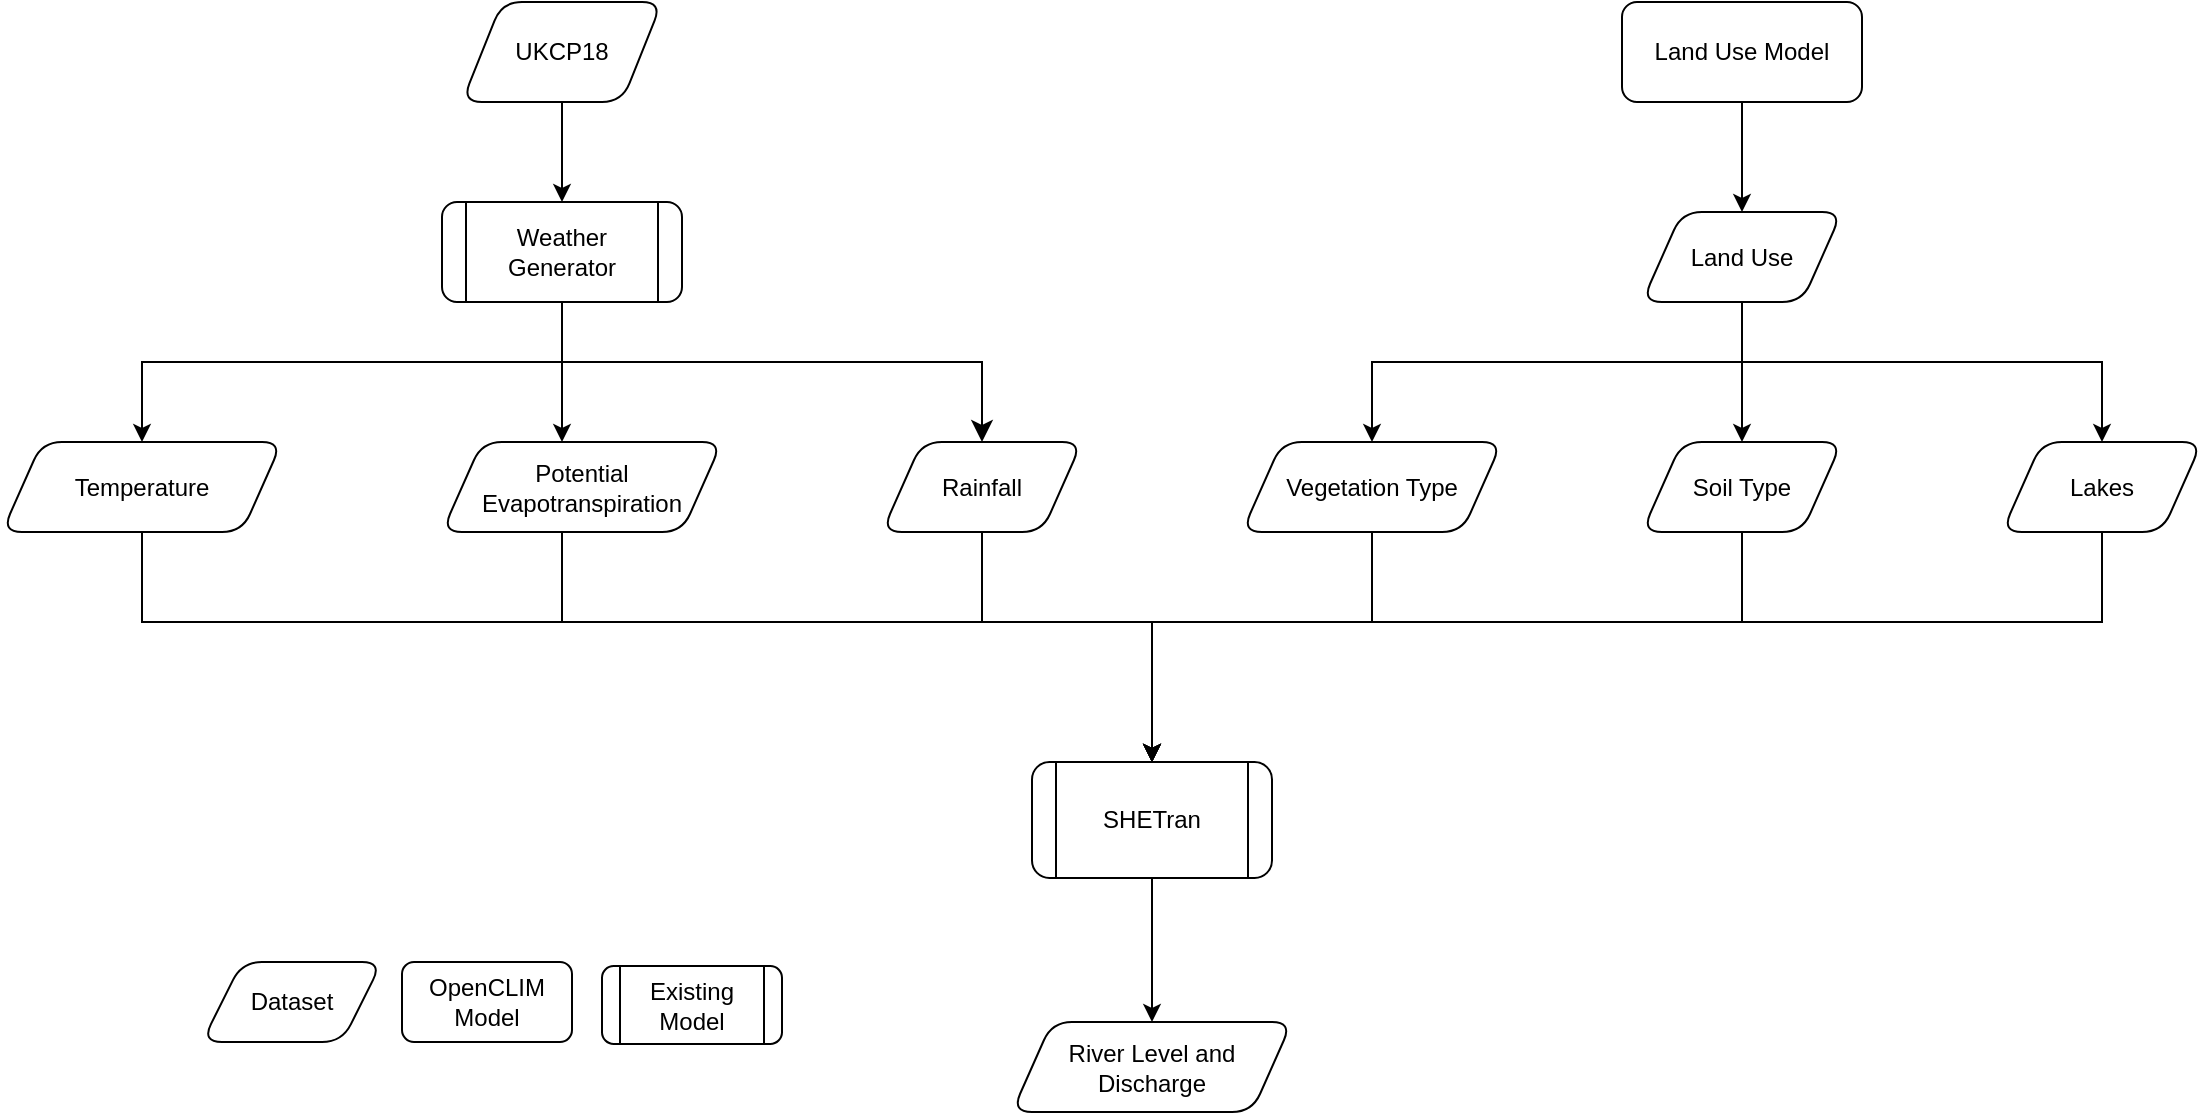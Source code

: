 <mxfile version="13.8.1" type="github">
  <diagram id="C5RBs43oDa-KdzZeNtuy" name="Page-1">
    <mxGraphModel dx="1203" dy="840" grid="1" gridSize="10" guides="1" tooltips="1" connect="1" arrows="1" fold="1" page="1" pageScale="1" pageWidth="1169" pageHeight="827" math="0" shadow="0">
      <root>
        <mxCell id="WIyWlLk6GJQsqaUBKTNV-0" />
        <mxCell id="WIyWlLk6GJQsqaUBKTNV-1" parent="WIyWlLk6GJQsqaUBKTNV-0" />
        <mxCell id="WIyWlLk6GJQsqaUBKTNV-2" value="" style="rounded=0;html=1;jettySize=auto;orthogonalLoop=1;fontSize=11;endArrow=classic;endFill=1;endSize=8;strokeWidth=1;shadow=0;labelBackgroundColor=none;edgeStyle=orthogonalEdgeStyle;entryX=0.5;entryY=0;entryDx=0;entryDy=0;" parent="WIyWlLk6GJQsqaUBKTNV-1" source="WIyWlLk6GJQsqaUBKTNV-3" target="CEkKTpPPNDytTsqzF80r-40" edge="1">
          <mxGeometry relative="1" as="geometry">
            <mxPoint x="-31" y="830" as="targetPoint" />
            <Array as="points">
              <mxPoint x="300" y="310" />
              <mxPoint x="510" y="310" />
            </Array>
          </mxGeometry>
        </mxCell>
        <mxCell id="JtxECdBvt4VdKFY3qlF7-15" style="edgeStyle=orthogonalEdgeStyle;rounded=0;orthogonalLoop=1;jettySize=auto;html=1;" parent="WIyWlLk6GJQsqaUBKTNV-1" source="WIyWlLk6GJQsqaUBKTNV-3" target="JtxECdBvt4VdKFY3qlF7-14" edge="1">
          <mxGeometry relative="1" as="geometry">
            <Array as="points">
              <mxPoint x="300" y="330" />
              <mxPoint x="300" y="330" />
            </Array>
          </mxGeometry>
        </mxCell>
        <mxCell id="DnFfwgFPN2qazkMYdUmA-1" style="edgeStyle=orthogonalEdgeStyle;rounded=0;orthogonalLoop=1;jettySize=auto;html=1;" edge="1" parent="WIyWlLk6GJQsqaUBKTNV-1" source="WIyWlLk6GJQsqaUBKTNV-3" target="DnFfwgFPN2qazkMYdUmA-0">
          <mxGeometry relative="1" as="geometry">
            <Array as="points">
              <mxPoint x="300" y="310" />
              <mxPoint x="90" y="310" />
            </Array>
          </mxGeometry>
        </mxCell>
        <mxCell id="WIyWlLk6GJQsqaUBKTNV-3" value="Weather Generator" style="shape=process;whiteSpace=wrap;html=1;backgroundOutline=1;shadow=0;fontFamily=Helvetica;fontSize=12;fontColor=#000000;align=center;strokeColor=#000000;strokeWidth=1;fillColor=#ffffff;rounded=1;" parent="WIyWlLk6GJQsqaUBKTNV-1" vertex="1">
          <mxGeometry x="240" y="230" width="120" height="50" as="geometry" />
        </mxCell>
        <mxCell id="CEkKTpPPNDytTsqzF80r-11" style="edgeStyle=orthogonalEdgeStyle;rounded=0;orthogonalLoop=1;jettySize=auto;html=1;" parent="WIyWlLk6GJQsqaUBKTNV-1" source="CEkKTpPPNDytTsqzF80r-10" target="WIyWlLk6GJQsqaUBKTNV-3" edge="1">
          <mxGeometry relative="1" as="geometry" />
        </mxCell>
        <mxCell id="CEkKTpPPNDytTsqzF80r-10" value="UKCP18" style="shape=parallelogram;perimeter=parallelogramPerimeter;whiteSpace=wrap;html=1;fixedSize=1;rounded=1;" parent="WIyWlLk6GJQsqaUBKTNV-1" vertex="1">
          <mxGeometry x="250" y="130" width="100" height="50" as="geometry" />
        </mxCell>
        <mxCell id="Q-MxYJhCNWQ3zZ72rHfX-25" style="edgeStyle=orthogonalEdgeStyle;rounded=0;orthogonalLoop=1;jettySize=auto;html=1;entryX=0.5;entryY=0;entryDx=0;entryDy=0;" parent="WIyWlLk6GJQsqaUBKTNV-1" source="CEkKTpPPNDytTsqzF80r-34" target="Q-MxYJhCNWQ3zZ72rHfX-24" edge="1">
          <mxGeometry relative="1" as="geometry" />
        </mxCell>
        <mxCell id="CEkKTpPPNDytTsqzF80r-34" value="SHETran" style="shape=process;whiteSpace=wrap;html=1;backgroundOutline=1;shadow=0;fontFamily=Helvetica;fontSize=12;fontColor=#000000;align=center;strokeColor=#000000;strokeWidth=1;fillColor=#ffffff;rounded=1;" parent="WIyWlLk6GJQsqaUBKTNV-1" vertex="1">
          <mxGeometry x="535" y="510" width="120" height="58" as="geometry" />
        </mxCell>
        <mxCell id="hF3Igr1HY41fA1B3tBO1-2" style="edgeStyle=orthogonalEdgeStyle;rounded=0;orthogonalLoop=1;jettySize=auto;html=1;entryX=0.5;entryY=0;entryDx=0;entryDy=0;" parent="WIyWlLk6GJQsqaUBKTNV-1" source="CEkKTpPPNDytTsqzF80r-40" target="CEkKTpPPNDytTsqzF80r-34" edge="1">
          <mxGeometry relative="1" as="geometry">
            <Array as="points">
              <mxPoint x="510" y="440" />
              <mxPoint x="595" y="440" />
            </Array>
          </mxGeometry>
        </mxCell>
        <mxCell id="CEkKTpPPNDytTsqzF80r-40" value="Rainfall" style="shape=parallelogram;perimeter=parallelogramPerimeter;whiteSpace=wrap;html=1;fixedSize=1;rounded=1;" parent="WIyWlLk6GJQsqaUBKTNV-1" vertex="1">
          <mxGeometry x="460" y="350" width="100" height="45" as="geometry" />
        </mxCell>
        <mxCell id="CEkKTpPPNDytTsqzF80r-42" value="Dataset" style="shape=parallelogram;perimeter=parallelogramPerimeter;whiteSpace=wrap;html=1;fixedSize=1;rounded=1;" parent="WIyWlLk6GJQsqaUBKTNV-1" vertex="1">
          <mxGeometry x="120" y="610" width="90" height="40" as="geometry" />
        </mxCell>
        <mxCell id="CEkKTpPPNDytTsqzF80r-43" value="OpenCLIM Model" style="rounded=1;whiteSpace=wrap;html=1;fontSize=12;glass=0;strokeWidth=1;shadow=0;" parent="WIyWlLk6GJQsqaUBKTNV-1" vertex="1">
          <mxGeometry x="220" y="610" width="85" height="40" as="geometry" />
        </mxCell>
        <mxCell id="Q-MxYJhCNWQ3zZ72rHfX-24" value="River Level and Discharge" style="shape=parallelogram;perimeter=parallelogramPerimeter;whiteSpace=wrap;html=1;fixedSize=1;rounded=1;" parent="WIyWlLk6GJQsqaUBKTNV-1" vertex="1">
          <mxGeometry x="525" y="640" width="140" height="45" as="geometry" />
        </mxCell>
        <mxCell id="JtxECdBvt4VdKFY3qlF7-3" style="edgeStyle=orthogonalEdgeStyle;rounded=0;orthogonalLoop=1;jettySize=auto;html=1;entryX=0.5;entryY=0;entryDx=0;entryDy=0;" parent="WIyWlLk6GJQsqaUBKTNV-1" source="3T1dtDgbaSjGBwINf-Fj-5" target="JtxECdBvt4VdKFY3qlF7-0" edge="1">
          <mxGeometry relative="1" as="geometry" />
        </mxCell>
        <mxCell id="3T1dtDgbaSjGBwINf-Fj-5" value="Land Use Model" style="rounded=1;whiteSpace=wrap;html=1;shadow=0;fontFamily=Helvetica;fontSize=12;fontColor=#000000;align=center;strokeColor=#000000;strokeWidth=1;fillColor=#ffffff;" parent="WIyWlLk6GJQsqaUBKTNV-1" vertex="1">
          <mxGeometry x="830" y="130" width="120" height="50" as="geometry" />
        </mxCell>
        <mxCell id="hF3Igr1HY41fA1B3tBO1-22" value="Existing&lt;br&gt;Model" style="shape=process;whiteSpace=wrap;html=1;backgroundOutline=1;shadow=0;fontFamily=Helvetica;fontSize=12;fontColor=#000000;align=center;strokeColor=#000000;strokeWidth=1;fillColor=#ffffff;rounded=1;" parent="WIyWlLk6GJQsqaUBKTNV-1" vertex="1">
          <mxGeometry x="320" y="612" width="90" height="39" as="geometry" />
        </mxCell>
        <mxCell id="JtxECdBvt4VdKFY3qlF7-4" style="edgeStyle=orthogonalEdgeStyle;rounded=0;orthogonalLoop=1;jettySize=auto;html=1;" parent="WIyWlLk6GJQsqaUBKTNV-1" source="JtxECdBvt4VdKFY3qlF7-0" target="JtxECdBvt4VdKFY3qlF7-1" edge="1">
          <mxGeometry relative="1" as="geometry">
            <Array as="points">
              <mxPoint x="890" y="310" />
              <mxPoint x="705" y="310" />
            </Array>
          </mxGeometry>
        </mxCell>
        <mxCell id="JtxECdBvt4VdKFY3qlF7-5" style="edgeStyle=orthogonalEdgeStyle;rounded=0;orthogonalLoop=1;jettySize=auto;html=1;" parent="WIyWlLk6GJQsqaUBKTNV-1" source="JtxECdBvt4VdKFY3qlF7-0" target="JtxECdBvt4VdKFY3qlF7-2" edge="1">
          <mxGeometry relative="1" as="geometry">
            <Array as="points">
              <mxPoint x="890" y="290" />
              <mxPoint x="890" y="290" />
            </Array>
          </mxGeometry>
        </mxCell>
        <mxCell id="JtxECdBvt4VdKFY3qlF7-12" style="edgeStyle=orthogonalEdgeStyle;rounded=0;orthogonalLoop=1;jettySize=auto;html=1;" parent="WIyWlLk6GJQsqaUBKTNV-1" source="JtxECdBvt4VdKFY3qlF7-0" target="JtxECdBvt4VdKFY3qlF7-8" edge="1">
          <mxGeometry relative="1" as="geometry">
            <Array as="points">
              <mxPoint x="890" y="310" />
              <mxPoint x="1070" y="310" />
            </Array>
          </mxGeometry>
        </mxCell>
        <mxCell id="JtxECdBvt4VdKFY3qlF7-0" value="Land Use" style="shape=parallelogram;perimeter=parallelogramPerimeter;whiteSpace=wrap;html=1;fixedSize=1;rounded=1;" parent="WIyWlLk6GJQsqaUBKTNV-1" vertex="1">
          <mxGeometry x="840" y="235" width="100" height="45" as="geometry" />
        </mxCell>
        <mxCell id="JtxECdBvt4VdKFY3qlF7-6" style="edgeStyle=orthogonalEdgeStyle;rounded=0;orthogonalLoop=1;jettySize=auto;html=1;" parent="WIyWlLk6GJQsqaUBKTNV-1" source="JtxECdBvt4VdKFY3qlF7-1" target="CEkKTpPPNDytTsqzF80r-34" edge="1">
          <mxGeometry relative="1" as="geometry">
            <Array as="points">
              <mxPoint x="705" y="440" />
              <mxPoint x="595" y="440" />
            </Array>
          </mxGeometry>
        </mxCell>
        <mxCell id="JtxECdBvt4VdKFY3qlF7-1" value="Vegetation Type" style="shape=parallelogram;perimeter=parallelogramPerimeter;whiteSpace=wrap;html=1;fixedSize=1;rounded=1;" parent="WIyWlLk6GJQsqaUBKTNV-1" vertex="1">
          <mxGeometry x="640" y="350" width="130" height="45" as="geometry" />
        </mxCell>
        <mxCell id="JtxECdBvt4VdKFY3qlF7-7" style="edgeStyle=orthogonalEdgeStyle;rounded=0;orthogonalLoop=1;jettySize=auto;html=1;" parent="WIyWlLk6GJQsqaUBKTNV-1" source="JtxECdBvt4VdKFY3qlF7-2" target="CEkKTpPPNDytTsqzF80r-34" edge="1">
          <mxGeometry relative="1" as="geometry">
            <Array as="points">
              <mxPoint x="890" y="440" />
              <mxPoint x="595" y="440" />
            </Array>
          </mxGeometry>
        </mxCell>
        <mxCell id="JtxECdBvt4VdKFY3qlF7-2" value="Soil Type" style="shape=parallelogram;perimeter=parallelogramPerimeter;whiteSpace=wrap;html=1;fixedSize=1;rounded=1;" parent="WIyWlLk6GJQsqaUBKTNV-1" vertex="1">
          <mxGeometry x="840" y="350" width="100" height="45" as="geometry" />
        </mxCell>
        <mxCell id="JtxECdBvt4VdKFY3qlF7-13" style="edgeStyle=orthogonalEdgeStyle;rounded=0;orthogonalLoop=1;jettySize=auto;html=1;" parent="WIyWlLk6GJQsqaUBKTNV-1" source="JtxECdBvt4VdKFY3qlF7-8" target="CEkKTpPPNDytTsqzF80r-34" edge="1">
          <mxGeometry relative="1" as="geometry">
            <Array as="points">
              <mxPoint x="1070" y="440" />
              <mxPoint x="595" y="440" />
            </Array>
          </mxGeometry>
        </mxCell>
        <mxCell id="JtxECdBvt4VdKFY3qlF7-8" value="Lakes" style="shape=parallelogram;perimeter=parallelogramPerimeter;whiteSpace=wrap;html=1;fixedSize=1;rounded=1;" parent="WIyWlLk6GJQsqaUBKTNV-1" vertex="1">
          <mxGeometry x="1020" y="350" width="100" height="45" as="geometry" />
        </mxCell>
        <mxCell id="JtxECdBvt4VdKFY3qlF7-16" style="edgeStyle=orthogonalEdgeStyle;rounded=0;orthogonalLoop=1;jettySize=auto;html=1;" parent="WIyWlLk6GJQsqaUBKTNV-1" source="JtxECdBvt4VdKFY3qlF7-14" target="CEkKTpPPNDytTsqzF80r-34" edge="1">
          <mxGeometry relative="1" as="geometry">
            <Array as="points">
              <mxPoint x="300" y="373" />
              <mxPoint x="300" y="440" />
              <mxPoint x="595" y="440" />
            </Array>
          </mxGeometry>
        </mxCell>
        <mxCell id="JtxECdBvt4VdKFY3qlF7-14" value="Potential Evapotranspiration" style="shape=parallelogram;perimeter=parallelogramPerimeter;whiteSpace=wrap;html=1;fixedSize=1;rounded=1;" parent="WIyWlLk6GJQsqaUBKTNV-1" vertex="1">
          <mxGeometry x="240" y="350" width="140" height="45" as="geometry" />
        </mxCell>
        <mxCell id="DnFfwgFPN2qazkMYdUmA-2" style="edgeStyle=orthogonalEdgeStyle;rounded=0;orthogonalLoop=1;jettySize=auto;html=1;" edge="1" parent="WIyWlLk6GJQsqaUBKTNV-1" source="DnFfwgFPN2qazkMYdUmA-0" target="CEkKTpPPNDytTsqzF80r-34">
          <mxGeometry relative="1" as="geometry">
            <Array as="points">
              <mxPoint x="90" y="440" />
              <mxPoint x="595" y="440" />
            </Array>
          </mxGeometry>
        </mxCell>
        <mxCell id="DnFfwgFPN2qazkMYdUmA-0" value="Temperature" style="shape=parallelogram;perimeter=parallelogramPerimeter;whiteSpace=wrap;html=1;fixedSize=1;rounded=1;" vertex="1" parent="WIyWlLk6GJQsqaUBKTNV-1">
          <mxGeometry x="20" y="350" width="140" height="45" as="geometry" />
        </mxCell>
      </root>
    </mxGraphModel>
  </diagram>
</mxfile>
